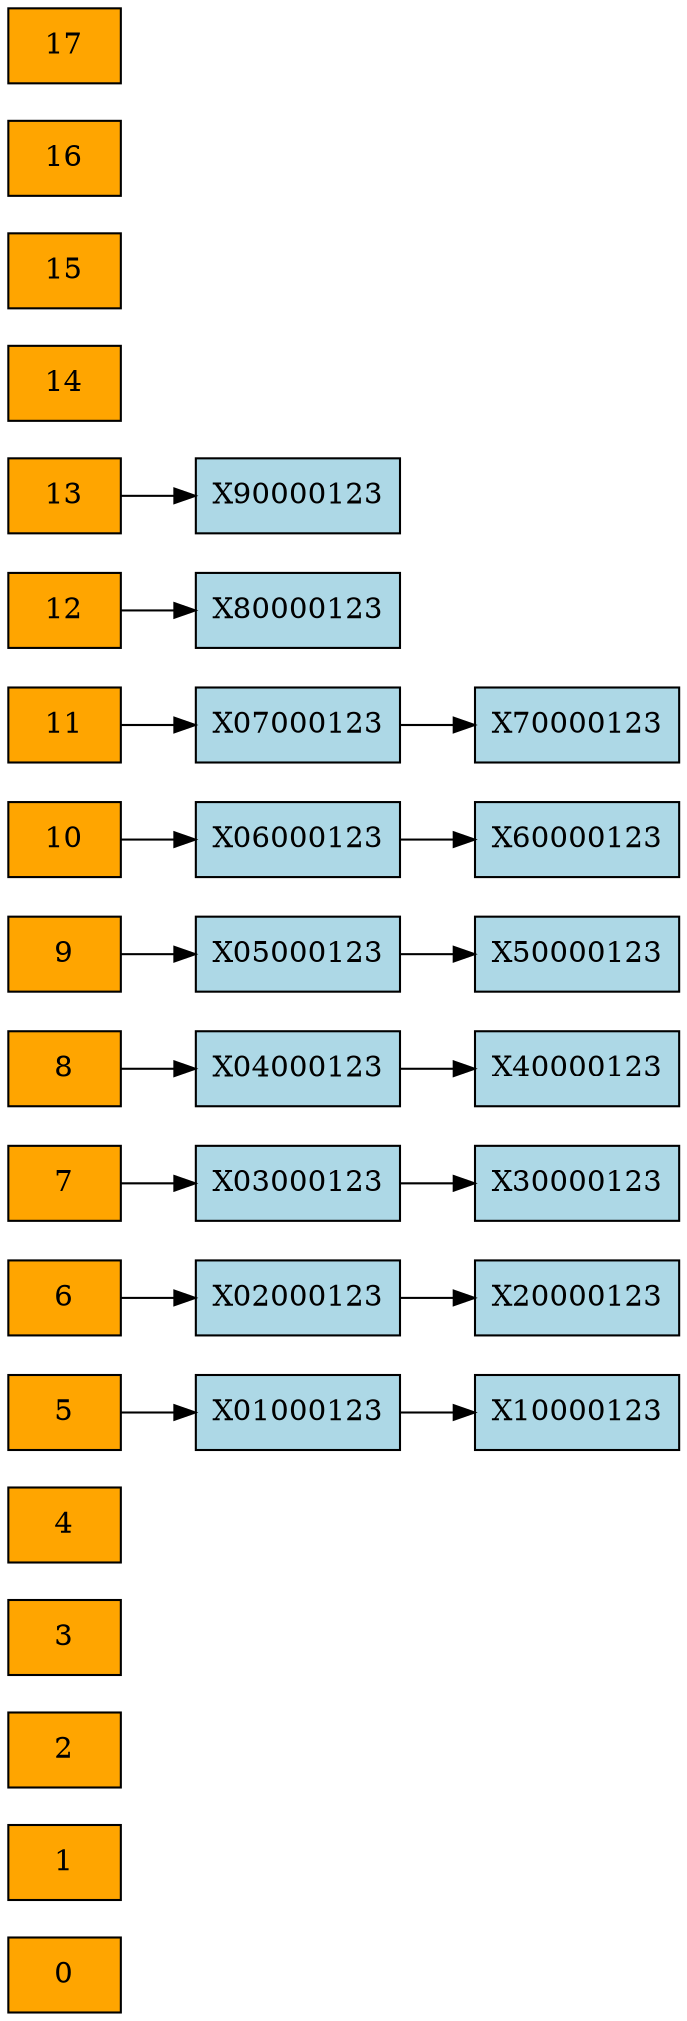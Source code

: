 digraph G {
rankdir=LR;
node [shape=record];
index0 [label="0", shape=box, style=filled, fillcolor=orange];
index1 [label="1", shape=box, style=filled, fillcolor=orange];
index2 [label="2", shape=box, style=filled, fillcolor=orange];
index3 [label="3", shape=box, style=filled, fillcolor=orange];
index4 [label="4", shape=box, style=filled, fillcolor=orange];
index5 [label="5", shape=box, style=filled, fillcolor=orange];
index6 [label="6", shape=box, style=filled, fillcolor=orange];
index7 [label="7", shape=box, style=filled, fillcolor=orange];
index8 [label="8", shape=box, style=filled, fillcolor=orange];
index9 [label="9", shape=box, style=filled, fillcolor=orange];
index10 [label="10", shape=box, style=filled, fillcolor=orange];
index11 [label="11", shape=box, style=filled, fillcolor=orange];
index12 [label="12", shape=box, style=filled, fillcolor=orange];
index13 [label="13", shape=box, style=filled, fillcolor=orange];
index14 [label="14", shape=box, style=filled, fillcolor=orange];
index15 [label="15", shape=box, style=filled, fillcolor=orange];
index16 [label="16", shape=box, style=filled, fillcolor=orange];
index17 [label="17", shape=box, style=filled, fillcolor=orange];
nodo5_0 [label="{X01000123}", shape=record, style=filled, fillcolor=lightblue];
index5 -> nodo5_0;
nodo5_1 [label="{X10000123}", shape=record, style=filled, fillcolor=lightblue];
nodo5_0 -> nodo5_1;
nodo6_0 [label="{X02000123}", shape=record, style=filled, fillcolor=lightblue];
index6 -> nodo6_0;
nodo6_1 [label="{X20000123}", shape=record, style=filled, fillcolor=lightblue];
nodo6_0 -> nodo6_1;
nodo7_0 [label="{X03000123}", shape=record, style=filled, fillcolor=lightblue];
index7 -> nodo7_0;
nodo7_1 [label="{X30000123}", shape=record, style=filled, fillcolor=lightblue];
nodo7_0 -> nodo7_1;
nodo8_0 [label="{X04000123}", shape=record, style=filled, fillcolor=lightblue];
index8 -> nodo8_0;
nodo8_1 [label="{X40000123}", shape=record, style=filled, fillcolor=lightblue];
nodo8_0 -> nodo8_1;
nodo9_0 [label="{X05000123}", shape=record, style=filled, fillcolor=lightblue];
index9 -> nodo9_0;
nodo9_1 [label="{X50000123}", shape=record, style=filled, fillcolor=lightblue];
nodo9_0 -> nodo9_1;
nodo10_0 [label="{X06000123}", shape=record, style=filled, fillcolor=lightblue];
index10 -> nodo10_0;
nodo10_1 [label="{X60000123}", shape=record, style=filled, fillcolor=lightblue];
nodo10_0 -> nodo10_1;
nodo11_0 [label="{X07000123}", shape=record, style=filled, fillcolor=lightblue];
index11 -> nodo11_0;
nodo11_1 [label="{X70000123}", shape=record, style=filled, fillcolor=lightblue];
nodo11_0 -> nodo11_1;
nodo12_0 [label="{X80000123}", shape=record, style=filled, fillcolor=lightblue];
index12 -> nodo12_0;
nodo13_0 [label="{X90000123}", shape=record, style=filled, fillcolor=lightblue];
index13 -> nodo13_0;
}
